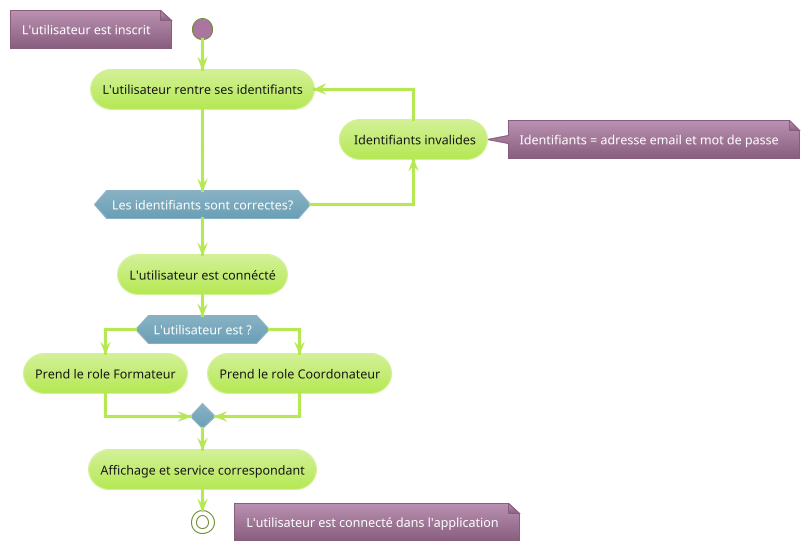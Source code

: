 @startuml
!theme hacker

start
floating note left: L'utilisateur est inscrit

repeat :L'utilisateur rentre ses identifiants;

backward: Identifiants invalides;
note right: Identifiants = adresse email et mot de passe
repeat while (Les identifiants sont correctes?) is (Non) not (Oui)

:L'utilisateur est connécté;


if (L'utilisateur est ?) then (Formateur)
  :Prend le role Formateur;
else (Coordonateur)
  :Prend le role Coordonateur;
endif


:Affichage et service correspondant;

stop
floating note right: L'utilisateur est connecté dans l'application
@enduml